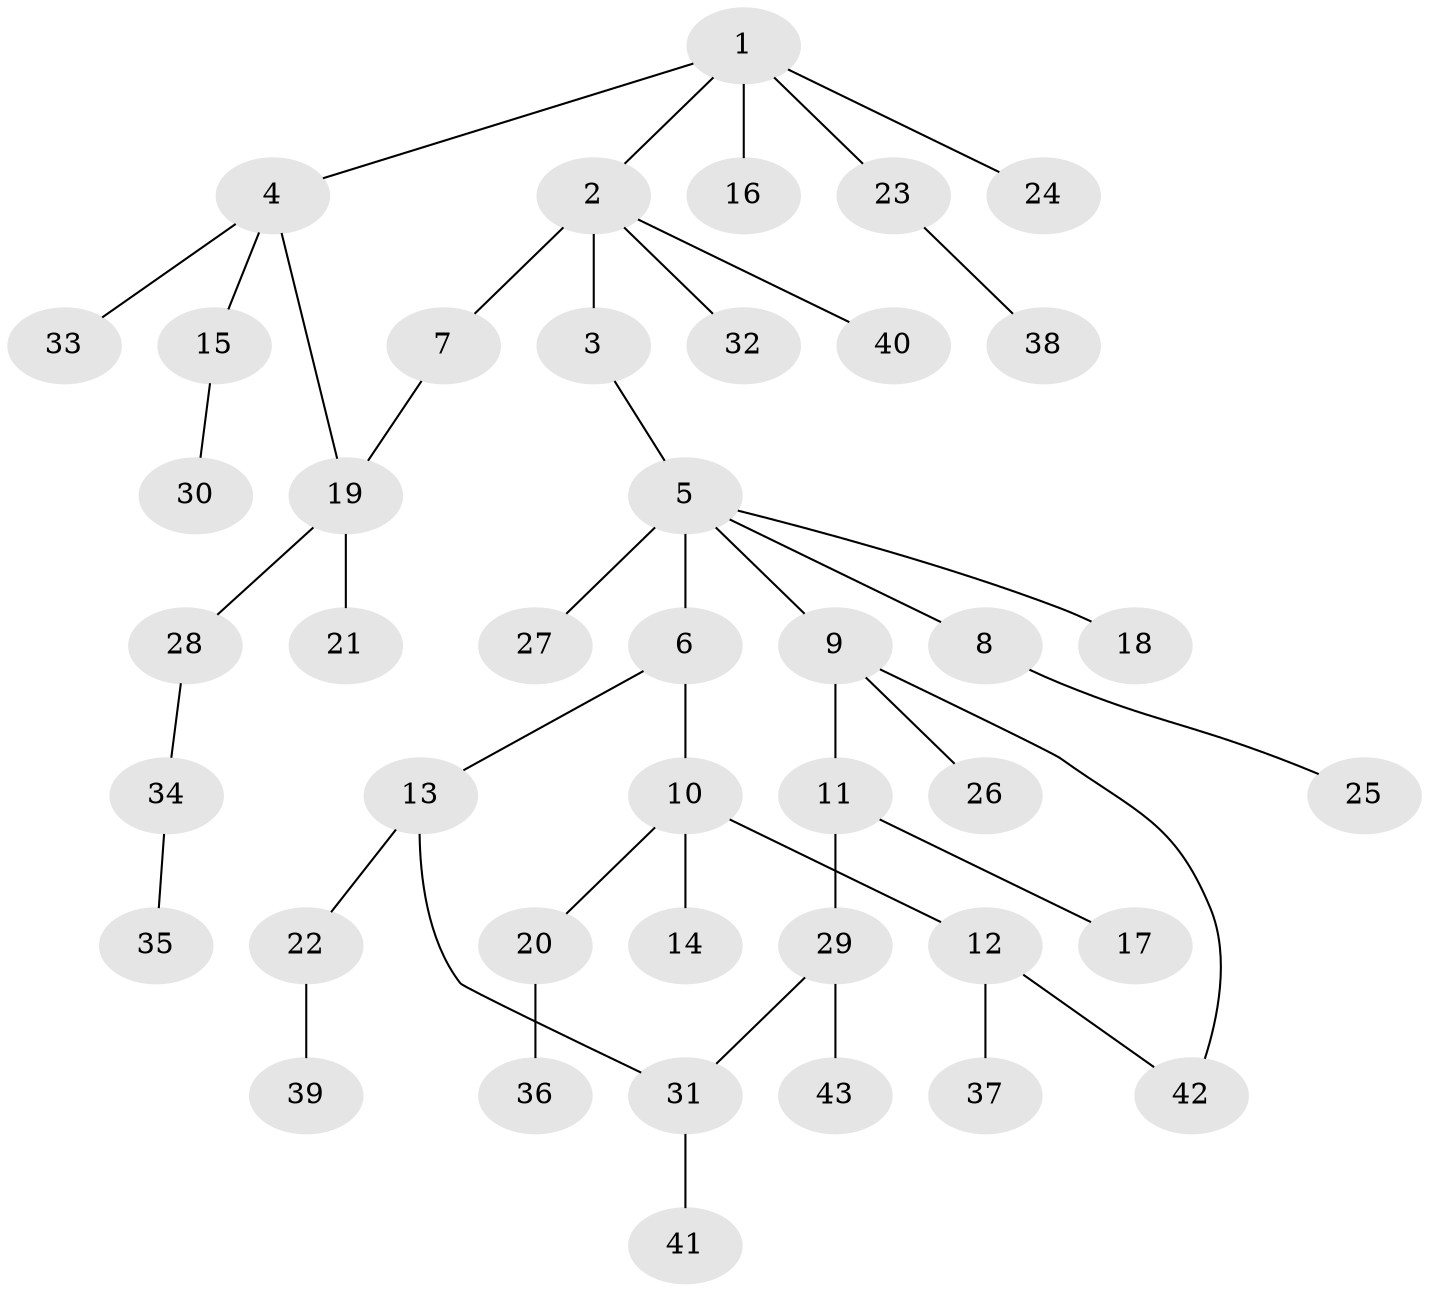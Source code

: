 // original degree distribution, {6: 0.006993006993006993, 5: 0.06993006993006994, 3: 0.1048951048951049, 7: 0.006993006993006993, 4: 0.06293706293706294, 2: 0.2727272727272727, 1: 0.4755244755244755}
// Generated by graph-tools (version 1.1) at 2025/48/03/04/25 22:48:45]
// undirected, 43 vertices, 45 edges
graph export_dot {
  node [color=gray90,style=filled];
  1;
  2;
  3;
  4;
  5;
  6;
  7;
  8;
  9;
  10;
  11;
  12;
  13;
  14;
  15;
  16;
  17;
  18;
  19;
  20;
  21;
  22;
  23;
  24;
  25;
  26;
  27;
  28;
  29;
  30;
  31;
  32;
  33;
  34;
  35;
  36;
  37;
  38;
  39;
  40;
  41;
  42;
  43;
  1 -- 2 [weight=1.0];
  1 -- 4 [weight=1.0];
  1 -- 16 [weight=2.0];
  1 -- 23 [weight=1.0];
  1 -- 24 [weight=1.0];
  2 -- 3 [weight=2.0];
  2 -- 7 [weight=1.0];
  2 -- 32 [weight=1.0];
  2 -- 40 [weight=1.0];
  3 -- 5 [weight=1.0];
  4 -- 15 [weight=1.0];
  4 -- 19 [weight=1.0];
  4 -- 33 [weight=1.0];
  5 -- 6 [weight=1.0];
  5 -- 8 [weight=1.0];
  5 -- 9 [weight=1.0];
  5 -- 18 [weight=1.0];
  5 -- 27 [weight=2.0];
  6 -- 10 [weight=2.0];
  6 -- 13 [weight=1.0];
  7 -- 19 [weight=1.0];
  8 -- 25 [weight=1.0];
  9 -- 11 [weight=1.0];
  9 -- 26 [weight=1.0];
  9 -- 42 [weight=1.0];
  10 -- 12 [weight=1.0];
  10 -- 14 [weight=1.0];
  10 -- 20 [weight=1.0];
  11 -- 17 [weight=1.0];
  11 -- 29 [weight=1.0];
  12 -- 37 [weight=1.0];
  12 -- 42 [weight=1.0];
  13 -- 22 [weight=1.0];
  13 -- 31 [weight=1.0];
  15 -- 30 [weight=1.0];
  19 -- 21 [weight=3.0];
  19 -- 28 [weight=1.0];
  20 -- 36 [weight=2.0];
  22 -- 39 [weight=1.0];
  23 -- 38 [weight=1.0];
  28 -- 34 [weight=1.0];
  29 -- 31 [weight=1.0];
  29 -- 43 [weight=1.0];
  31 -- 41 [weight=1.0];
  34 -- 35 [weight=1.0];
}
